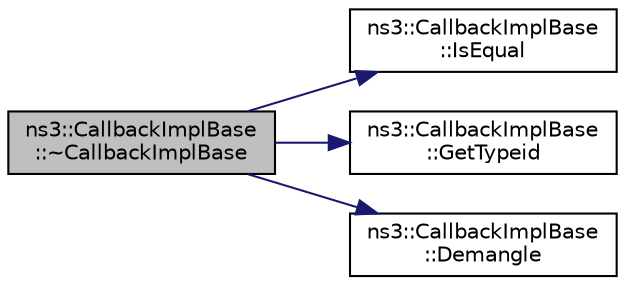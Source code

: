 digraph "ns3::CallbackImplBase::~CallbackImplBase"
{
  edge [fontname="Helvetica",fontsize="10",labelfontname="Helvetica",labelfontsize="10"];
  node [fontname="Helvetica",fontsize="10",shape=record];
  rankdir="LR";
  Node1 [label="ns3::CallbackImplBase\l::~CallbackImplBase",height=0.2,width=0.4,color="black", fillcolor="grey75", style="filled", fontcolor="black"];
  Node1 -> Node2 [color="midnightblue",fontsize="10",style="solid"];
  Node2 [label="ns3::CallbackImplBase\l::IsEqual",height=0.2,width=0.4,color="black", fillcolor="white", style="filled",URL="$d3/dfa/classns3_1_1CallbackImplBase.html#a199cb5c6bdf18e897bfcd59dfecde061"];
  Node1 -> Node3 [color="midnightblue",fontsize="10",style="solid"];
  Node3 [label="ns3::CallbackImplBase\l::GetTypeid",height=0.2,width=0.4,color="black", fillcolor="white", style="filled",URL="$d3/dfa/classns3_1_1CallbackImplBase.html#a4bcb671351ea1513bb886b88a139ff90"];
  Node1 -> Node4 [color="midnightblue",fontsize="10",style="solid"];
  Node4 [label="ns3::CallbackImplBase\l::Demangle",height=0.2,width=0.4,color="black", fillcolor="white", style="filled",URL="$d3/dfa/classns3_1_1CallbackImplBase.html#ab5732cee08181631fff6e90e0c14cdb6"];
}
